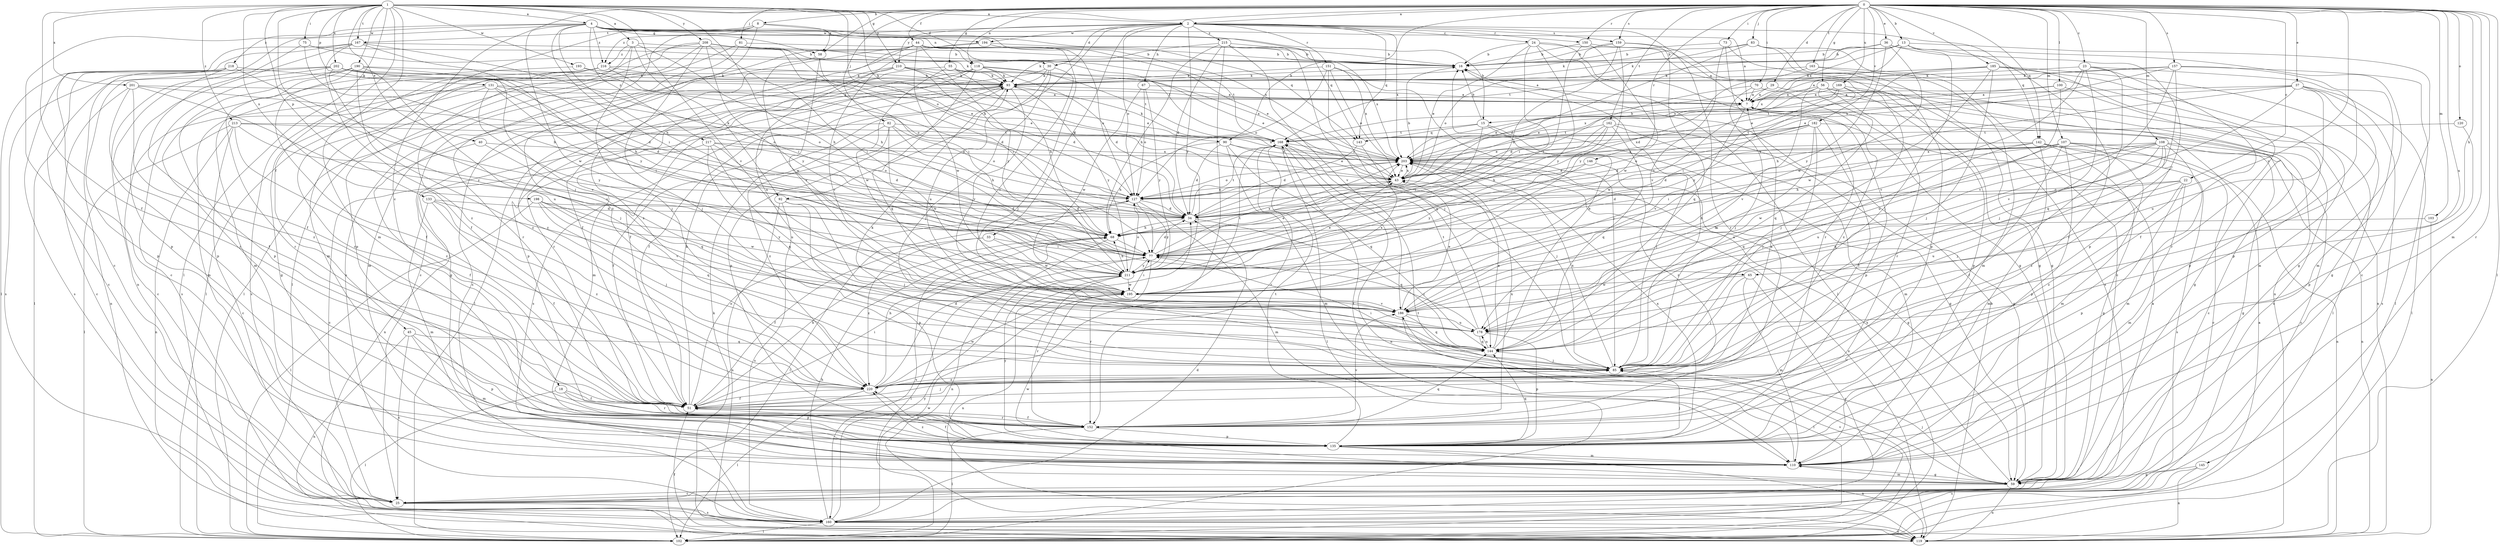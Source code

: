 strict digraph  {
0;
1;
2;
3;
4;
7;
8;
13;
15;
16;
18;
22;
23;
24;
25;
29;
30;
33;
34;
36;
37;
40;
43;
44;
45;
51;
55;
56;
58;
59;
65;
67;
68;
70;
73;
75;
77;
81;
82;
83;
85;
90;
92;
93;
100;
102;
103;
107;
108;
110;
118;
119;
120;
127;
131;
133;
135;
142;
143;
144;
145;
146;
150;
151;
152;
157;
159;
160;
162;
163;
167;
168;
169;
178;
182;
185;
186;
190;
193;
194;
195;
198;
201;
202;
203;
208;
210;
211;
213;
215;
216;
217;
218;
220;
0 -> 2  [label=a];
0 -> 8  [label=b];
0 -> 13  [label=b];
0 -> 18  [label=c];
0 -> 22  [label=c];
0 -> 23  [label=c];
0 -> 29  [label=d];
0 -> 36  [label=e];
0 -> 37  [label=e];
0 -> 44  [label=f];
0 -> 55  [label=g];
0 -> 56  [label=g];
0 -> 58  [label=g];
0 -> 65  [label=h];
0 -> 70  [label=i];
0 -> 73  [label=i];
0 -> 81  [label=j];
0 -> 82  [label=j];
0 -> 83  [label=j];
0 -> 90  [label=k];
0 -> 100  [label=l];
0 -> 102  [label=l];
0 -> 103  [label=m];
0 -> 107  [label=m];
0 -> 108  [label=m];
0 -> 110  [label=m];
0 -> 118  [label=n];
0 -> 120  [label=o];
0 -> 142  [label=q];
0 -> 145  [label=r];
0 -> 146  [label=r];
0 -> 150  [label=r];
0 -> 157  [label=s];
0 -> 159  [label=s];
0 -> 162  [label=t];
0 -> 163  [label=t];
0 -> 169  [label=u];
0 -> 178  [label=u];
0 -> 182  [label=v];
0 -> 185  [label=v];
0 -> 186  [label=v];
1 -> 2  [label=a];
1 -> 3  [label=a];
1 -> 4  [label=a];
1 -> 30  [label=d];
1 -> 40  [label=e];
1 -> 45  [label=f];
1 -> 51  [label=f];
1 -> 65  [label=h];
1 -> 75  [label=i];
1 -> 77  [label=i];
1 -> 90  [label=k];
1 -> 102  [label=l];
1 -> 110  [label=m];
1 -> 127  [label=o];
1 -> 131  [label=p];
1 -> 133  [label=p];
1 -> 167  [label=t];
1 -> 186  [label=v];
1 -> 190  [label=w];
1 -> 193  [label=w];
1 -> 198  [label=x];
1 -> 201  [label=x];
1 -> 202  [label=x];
1 -> 208  [label=y];
1 -> 210  [label=y];
1 -> 213  [label=z];
2 -> 24  [label=c];
2 -> 30  [label=d];
2 -> 33  [label=d];
2 -> 67  [label=h];
2 -> 92  [label=k];
2 -> 127  [label=o];
2 -> 142  [label=q];
2 -> 143  [label=q];
2 -> 150  [label=r];
2 -> 151  [label=r];
2 -> 152  [label=r];
2 -> 159  [label=s];
2 -> 194  [label=w];
2 -> 203  [label=x];
2 -> 210  [label=y];
2 -> 211  [label=y];
2 -> 215  [label=z];
2 -> 216  [label=z];
3 -> 43  [label=e];
3 -> 51  [label=f];
3 -> 68  [label=h];
3 -> 85  [label=j];
3 -> 92  [label=k];
3 -> 216  [label=z];
4 -> 7  [label=a];
4 -> 15  [label=b];
4 -> 25  [label=c];
4 -> 58  [label=g];
4 -> 68  [label=h];
4 -> 77  [label=i];
4 -> 118  [label=n];
4 -> 119  [label=n];
4 -> 143  [label=q];
4 -> 194  [label=w];
4 -> 195  [label=w];
4 -> 203  [label=x];
4 -> 216  [label=z];
4 -> 217  [label=z];
4 -> 218  [label=z];
7 -> 15  [label=b];
7 -> 135  [label=p];
7 -> 186  [label=v];
8 -> 58  [label=g];
8 -> 102  [label=l];
8 -> 143  [label=q];
8 -> 160  [label=s];
8 -> 167  [label=t];
8 -> 220  [label=z];
13 -> 7  [label=a];
13 -> 16  [label=b];
13 -> 25  [label=c];
13 -> 85  [label=j];
13 -> 152  [label=r];
13 -> 168  [label=t];
13 -> 203  [label=x];
15 -> 16  [label=b];
15 -> 59  [label=g];
15 -> 77  [label=i];
15 -> 85  [label=j];
15 -> 143  [label=q];
15 -> 168  [label=t];
16 -> 93  [label=k];
18 -> 51  [label=f];
18 -> 102  [label=l];
18 -> 135  [label=p];
18 -> 152  [label=r];
22 -> 34  [label=d];
22 -> 110  [label=m];
22 -> 127  [label=o];
22 -> 135  [label=p];
22 -> 178  [label=u];
22 -> 220  [label=z];
23 -> 43  [label=e];
23 -> 51  [label=f];
23 -> 85  [label=j];
23 -> 93  [label=k];
23 -> 135  [label=p];
23 -> 186  [label=v];
23 -> 220  [label=z];
24 -> 16  [label=b];
24 -> 43  [label=e];
24 -> 59  [label=g];
24 -> 77  [label=i];
24 -> 102  [label=l];
24 -> 119  [label=n];
24 -> 211  [label=y];
25 -> 7  [label=a];
25 -> 160  [label=s];
29 -> 7  [label=a];
29 -> 43  [label=e];
29 -> 160  [label=s];
30 -> 85  [label=j];
30 -> 93  [label=k];
30 -> 152  [label=r];
30 -> 178  [label=u];
30 -> 186  [label=v];
33 -> 51  [label=f];
33 -> 77  [label=i];
33 -> 195  [label=w];
33 -> 220  [label=z];
34 -> 68  [label=h];
34 -> 144  [label=q];
34 -> 168  [label=t];
34 -> 203  [label=x];
36 -> 16  [label=b];
36 -> 59  [label=g];
36 -> 93  [label=k];
36 -> 135  [label=p];
36 -> 195  [label=w];
36 -> 211  [label=y];
37 -> 7  [label=a];
37 -> 68  [label=h];
37 -> 85  [label=j];
37 -> 102  [label=l];
37 -> 160  [label=s];
37 -> 168  [label=t];
37 -> 178  [label=u];
37 -> 186  [label=v];
40 -> 51  [label=f];
40 -> 144  [label=q];
40 -> 203  [label=x];
43 -> 16  [label=b];
43 -> 127  [label=o];
43 -> 203  [label=x];
44 -> 16  [label=b];
44 -> 25  [label=c];
44 -> 51  [label=f];
44 -> 85  [label=j];
44 -> 127  [label=o];
44 -> 160  [label=s];
44 -> 195  [label=w];
44 -> 211  [label=y];
45 -> 25  [label=c];
45 -> 110  [label=m];
45 -> 119  [label=n];
45 -> 135  [label=p];
45 -> 144  [label=q];
51 -> 68  [label=h];
51 -> 77  [label=i];
51 -> 85  [label=j];
51 -> 93  [label=k];
51 -> 127  [label=o];
51 -> 152  [label=r];
55 -> 7  [label=a];
55 -> 59  [label=g];
55 -> 68  [label=h];
55 -> 93  [label=k];
55 -> 195  [label=w];
56 -> 7  [label=a];
56 -> 102  [label=l];
56 -> 135  [label=p];
56 -> 144  [label=q];
56 -> 152  [label=r];
56 -> 186  [label=v];
56 -> 195  [label=w];
58 -> 77  [label=i];
58 -> 186  [label=v];
58 -> 195  [label=w];
59 -> 25  [label=c];
59 -> 85  [label=j];
59 -> 110  [label=m];
59 -> 119  [label=n];
59 -> 168  [label=t];
59 -> 195  [label=w];
59 -> 203  [label=x];
65 -> 85  [label=j];
65 -> 110  [label=m];
65 -> 160  [label=s];
65 -> 195  [label=w];
67 -> 7  [label=a];
67 -> 127  [label=o];
67 -> 195  [label=w];
67 -> 211  [label=y];
68 -> 77  [label=i];
68 -> 119  [label=n];
68 -> 160  [label=s];
70 -> 7  [label=a];
70 -> 34  [label=d];
70 -> 85  [label=j];
70 -> 220  [label=z];
73 -> 16  [label=b];
73 -> 152  [label=r];
73 -> 160  [label=s];
73 -> 186  [label=v];
75 -> 16  [label=b];
75 -> 51  [label=f];
75 -> 68  [label=h];
75 -> 93  [label=k];
77 -> 34  [label=d];
77 -> 43  [label=e];
77 -> 102  [label=l];
77 -> 152  [label=r];
77 -> 203  [label=x];
77 -> 211  [label=y];
81 -> 16  [label=b];
81 -> 77  [label=i];
81 -> 102  [label=l];
81 -> 152  [label=r];
82 -> 51  [label=f];
82 -> 68  [label=h];
82 -> 119  [label=n];
82 -> 127  [label=o];
82 -> 168  [label=t];
82 -> 195  [label=w];
82 -> 220  [label=z];
83 -> 16  [label=b];
83 -> 25  [label=c];
83 -> 34  [label=d];
83 -> 59  [label=g];
83 -> 127  [label=o];
83 -> 135  [label=p];
85 -> 16  [label=b];
85 -> 77  [label=i];
85 -> 93  [label=k];
85 -> 203  [label=x];
85 -> 220  [label=z];
90 -> 34  [label=d];
90 -> 43  [label=e];
90 -> 68  [label=h];
90 -> 110  [label=m];
90 -> 144  [label=q];
90 -> 203  [label=x];
92 -> 34  [label=d];
92 -> 85  [label=j];
92 -> 119  [label=n];
92 -> 135  [label=p];
92 -> 160  [label=s];
93 -> 7  [label=a];
93 -> 51  [label=f];
93 -> 110  [label=m];
93 -> 135  [label=p];
93 -> 160  [label=s];
93 -> 186  [label=v];
93 -> 211  [label=y];
100 -> 7  [label=a];
100 -> 135  [label=p];
100 -> 178  [label=u];
100 -> 203  [label=x];
102 -> 7  [label=a];
102 -> 186  [label=v];
102 -> 203  [label=x];
103 -> 68  [label=h];
103 -> 119  [label=n];
107 -> 25  [label=c];
107 -> 51  [label=f];
107 -> 77  [label=i];
107 -> 110  [label=m];
107 -> 119  [label=n];
107 -> 127  [label=o];
107 -> 135  [label=p];
107 -> 178  [label=u];
107 -> 203  [label=x];
108 -> 25  [label=c];
108 -> 59  [label=g];
108 -> 68  [label=h];
108 -> 85  [label=j];
108 -> 110  [label=m];
108 -> 144  [label=q];
108 -> 178  [label=u];
108 -> 195  [label=w];
108 -> 203  [label=x];
108 -> 220  [label=z];
110 -> 59  [label=g];
110 -> 168  [label=t];
110 -> 220  [label=z];
118 -> 34  [label=d];
118 -> 43  [label=e];
118 -> 51  [label=f];
118 -> 93  [label=k];
118 -> 102  [label=l];
118 -> 135  [label=p];
118 -> 144  [label=q];
118 -> 168  [label=t];
119 -> 16  [label=b];
119 -> 51  [label=f];
119 -> 93  [label=k];
120 -> 135  [label=p];
120 -> 168  [label=t];
127 -> 34  [label=d];
127 -> 77  [label=i];
127 -> 102  [label=l];
127 -> 110  [label=m];
127 -> 211  [label=y];
131 -> 7  [label=a];
131 -> 25  [label=c];
131 -> 34  [label=d];
131 -> 77  [label=i];
131 -> 110  [label=m];
131 -> 127  [label=o];
131 -> 211  [label=y];
133 -> 34  [label=d];
133 -> 51  [label=f];
133 -> 110  [label=m];
133 -> 186  [label=v];
133 -> 220  [label=z];
135 -> 51  [label=f];
135 -> 85  [label=j];
135 -> 110  [label=m];
135 -> 119  [label=n];
135 -> 144  [label=q];
135 -> 168  [label=t];
135 -> 203  [label=x];
135 -> 211  [label=y];
135 -> 220  [label=z];
142 -> 34  [label=d];
142 -> 59  [label=g];
142 -> 110  [label=m];
142 -> 119  [label=n];
142 -> 144  [label=q];
142 -> 160  [label=s];
142 -> 203  [label=x];
143 -> 34  [label=d];
143 -> 85  [label=j];
144 -> 16  [label=b];
144 -> 43  [label=e];
144 -> 85  [label=j];
144 -> 178  [label=u];
145 -> 59  [label=g];
145 -> 119  [label=n];
145 -> 160  [label=s];
146 -> 43  [label=e];
146 -> 211  [label=y];
146 -> 220  [label=z];
150 -> 7  [label=a];
150 -> 16  [label=b];
150 -> 77  [label=i];
150 -> 195  [label=w];
151 -> 43  [label=e];
151 -> 85  [label=j];
151 -> 93  [label=k];
151 -> 127  [label=o];
151 -> 144  [label=q];
151 -> 203  [label=x];
152 -> 51  [label=f];
152 -> 102  [label=l];
152 -> 135  [label=p];
152 -> 144  [label=q];
152 -> 186  [label=v];
152 -> 203  [label=x];
157 -> 7  [label=a];
157 -> 93  [label=k];
157 -> 102  [label=l];
157 -> 110  [label=m];
157 -> 144  [label=q];
157 -> 186  [label=v];
157 -> 203  [label=x];
159 -> 16  [label=b];
159 -> 59  [label=g];
159 -> 68  [label=h];
159 -> 93  [label=k];
159 -> 144  [label=q];
159 -> 211  [label=y];
160 -> 34  [label=d];
160 -> 68  [label=h];
160 -> 102  [label=l];
160 -> 119  [label=n];
160 -> 195  [label=w];
160 -> 211  [label=y];
162 -> 43  [label=e];
162 -> 59  [label=g];
162 -> 68  [label=h];
162 -> 77  [label=i];
162 -> 110  [label=m];
162 -> 144  [label=q];
162 -> 168  [label=t];
163 -> 34  [label=d];
163 -> 93  [label=k];
163 -> 110  [label=m];
163 -> 119  [label=n];
167 -> 16  [label=b];
167 -> 25  [label=c];
167 -> 77  [label=i];
167 -> 102  [label=l];
167 -> 135  [label=p];
167 -> 211  [label=y];
167 -> 220  [label=z];
168 -> 93  [label=k];
168 -> 102  [label=l];
168 -> 119  [label=n];
168 -> 152  [label=r];
168 -> 203  [label=x];
169 -> 7  [label=a];
169 -> 43  [label=e];
169 -> 59  [label=g];
169 -> 77  [label=i];
169 -> 85  [label=j];
169 -> 211  [label=y];
178 -> 77  [label=i];
178 -> 135  [label=p];
178 -> 144  [label=q];
178 -> 168  [label=t];
182 -> 25  [label=c];
182 -> 34  [label=d];
182 -> 51  [label=f];
182 -> 85  [label=j];
182 -> 127  [label=o];
182 -> 168  [label=t];
182 -> 178  [label=u];
182 -> 203  [label=x];
185 -> 43  [label=e];
185 -> 59  [label=g];
185 -> 85  [label=j];
185 -> 93  [label=k];
185 -> 110  [label=m];
185 -> 152  [label=r];
185 -> 195  [label=w];
185 -> 203  [label=x];
186 -> 43  [label=e];
186 -> 102  [label=l];
186 -> 144  [label=q];
186 -> 178  [label=u];
190 -> 51  [label=f];
190 -> 85  [label=j];
190 -> 93  [label=k];
190 -> 135  [label=p];
190 -> 152  [label=r];
190 -> 160  [label=s];
190 -> 186  [label=v];
190 -> 220  [label=z];
193 -> 93  [label=k];
193 -> 127  [label=o];
193 -> 152  [label=r];
194 -> 16  [label=b];
194 -> 168  [label=t];
194 -> 178  [label=u];
194 -> 220  [label=z];
195 -> 77  [label=i];
195 -> 168  [label=t];
195 -> 186  [label=v];
195 -> 203  [label=x];
198 -> 34  [label=d];
198 -> 85  [label=j];
198 -> 102  [label=l];
198 -> 144  [label=q];
198 -> 195  [label=w];
198 -> 211  [label=y];
201 -> 7  [label=a];
201 -> 25  [label=c];
201 -> 51  [label=f];
201 -> 127  [label=o];
201 -> 211  [label=y];
201 -> 220  [label=z];
202 -> 7  [label=a];
202 -> 25  [label=c];
202 -> 34  [label=d];
202 -> 68  [label=h];
202 -> 93  [label=k];
202 -> 135  [label=p];
202 -> 160  [label=s];
202 -> 178  [label=u];
203 -> 43  [label=e];
203 -> 59  [label=g];
203 -> 127  [label=o];
208 -> 16  [label=b];
208 -> 43  [label=e];
208 -> 77  [label=i];
208 -> 85  [label=j];
208 -> 102  [label=l];
208 -> 110  [label=m];
208 -> 135  [label=p];
208 -> 168  [label=t];
208 -> 211  [label=y];
210 -> 34  [label=d];
210 -> 43  [label=e];
210 -> 93  [label=k];
210 -> 110  [label=m];
210 -> 186  [label=v];
210 -> 203  [label=x];
210 -> 220  [label=z];
211 -> 43  [label=e];
211 -> 68  [label=h];
211 -> 119  [label=n];
211 -> 127  [label=o];
211 -> 152  [label=r];
211 -> 195  [label=w];
213 -> 25  [label=c];
213 -> 77  [label=i];
213 -> 102  [label=l];
213 -> 119  [label=n];
213 -> 168  [label=t];
213 -> 203  [label=x];
213 -> 220  [label=z];
215 -> 16  [label=b];
215 -> 34  [label=d];
215 -> 51  [label=f];
215 -> 68  [label=h];
215 -> 85  [label=j];
215 -> 93  [label=k];
215 -> 186  [label=v];
215 -> 203  [label=x];
216 -> 34  [label=d];
216 -> 43  [label=e];
216 -> 59  [label=g];
216 -> 93  [label=k];
216 -> 110  [label=m];
216 -> 152  [label=r];
216 -> 160  [label=s];
217 -> 25  [label=c];
217 -> 34  [label=d];
217 -> 127  [label=o];
217 -> 144  [label=q];
217 -> 178  [label=u];
217 -> 203  [label=x];
218 -> 93  [label=k];
218 -> 102  [label=l];
218 -> 119  [label=n];
218 -> 135  [label=p];
218 -> 160  [label=s];
218 -> 178  [label=u];
220 -> 7  [label=a];
220 -> 34  [label=d];
220 -> 51  [label=f];
220 -> 68  [label=h];
220 -> 102  [label=l];
220 -> 195  [label=w];
}
